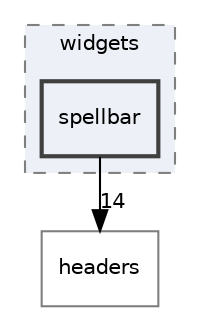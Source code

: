 digraph "recycle/games/game/maps/demo/widgets/spellbar"
{
 // LATEX_PDF_SIZE
  edge [fontname="Helvetica",fontsize="10",labelfontname="Helvetica",labelfontsize="10"];
  node [fontname="Helvetica",fontsize="10",shape=record];
  compound=true
  subgraph clusterdir_f7b8884fffee55449d00c6bcb8ad2b0d {
    graph [ bgcolor="#edf0f7", pencolor="grey50", style="filled,dashed,", label="widgets", fontname="Helvetica", fontsize="10", URL="dir_f7b8884fffee55449d00c6bcb8ad2b0d.html"]
  dir_571ed59f47b19b410e31eb4a4fa306b0 [shape=box, label="spellbar", style="filled,bold,", fillcolor="#edf0f7", color="grey25", URL="dir_571ed59f47b19b410e31eb4a4fa306b0.html"];
  }
  dir_a3372fbbb64f30926046ee52ee3fdb43 [shape=box, label="headers", style="", fillcolor="#edf0f7", color="grey50", URL="dir_a3372fbbb64f30926046ee52ee3fdb43.html"];
  dir_571ed59f47b19b410e31eb4a4fa306b0->dir_a3372fbbb64f30926046ee52ee3fdb43 [headlabel="14", labeldistance=1.5 headhref="dir_000015_000009.html"];
}
